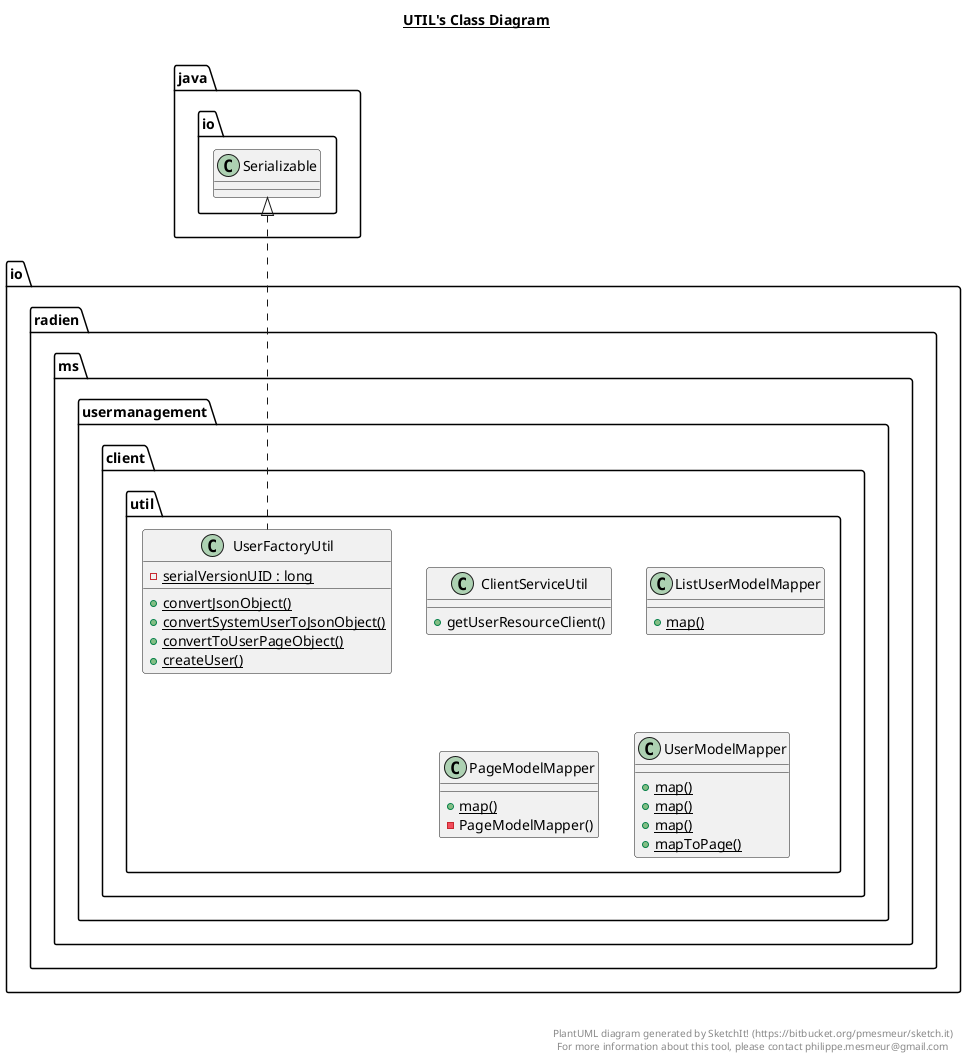 @startuml

title __UTIL's Class Diagram__\n

  namespace io.radien.ms.usermanagement.client {
    namespace util {
      class io.radien.ms.usermanagement.client.util.ClientServiceUtil {
          + getUserResourceClient()
      }
    }
  }
  

  namespace io.radien.ms.usermanagement.client {
    namespace util {
      class io.radien.ms.usermanagement.client.util.ListUserModelMapper {
          {static} + map()
      }
    }
  }
  

  namespace io.radien.ms.usermanagement.client {
    namespace util {
      class io.radien.ms.usermanagement.client.util.PageModelMapper {
          {static} + map()
          - PageModelMapper()
      }
    }
  }
  

  namespace io.radien.ms.usermanagement.client {
    namespace util {
      class io.radien.ms.usermanagement.client.util.UserFactoryUtil {
          {static} - serialVersionUID : long
          {static} + convertJsonObject()
          {static} + convertSystemUserToJsonObject()
          {static} + convertToUserPageObject()
          {static} + createUser()
      }
    }
  }
  

  namespace io.radien.ms.usermanagement.client {
    namespace util {
      class io.radien.ms.usermanagement.client.util.UserModelMapper {
          {static} + map()
          {static} + map()
          {static} + map()
          {static} + mapToPage()
      }
    }
  }
  

  io.radien.ms.usermanagement.client.util.UserFactoryUtil .up.|> java.io.Serializable


right footer


PlantUML diagram generated by SketchIt! (https://bitbucket.org/pmesmeur/sketch.it)
For more information about this tool, please contact philippe.mesmeur@gmail.com
endfooter

@enduml
